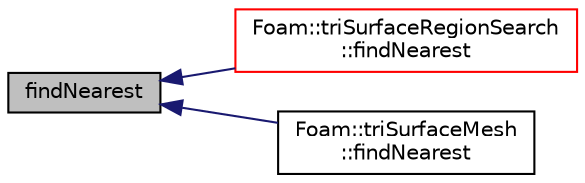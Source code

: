 digraph "findNearest"
{
  bgcolor="transparent";
  edge [fontname="Helvetica",fontsize="10",labelfontname="Helvetica",labelfontsize="10"];
  node [fontname="Helvetica",fontsize="10",shape=record];
  rankdir="LR";
  Node1 [label="findNearest",height=0.2,width=0.4,color="black", fillcolor="grey75", style="filled", fontcolor="black"];
  Node1 -> Node2 [dir="back",color="midnightblue",fontsize="10",style="solid",fontname="Helvetica"];
  Node2 [label="Foam::triSurfaceRegionSearch\l::findNearest",height=0.2,width=0.4,color="red",URL="$a02687.html#a69bcd34d73a8f4c3073df951738cfc2a",tooltip="Find the nearest point on the surface out of the regions. "];
  Node1 -> Node3 [dir="back",color="midnightblue",fontsize="10",style="solid",fontname="Helvetica"];
  Node3 [label="Foam::triSurfaceMesh\l::findNearest",height=0.2,width=0.4,color="black",URL="$a02683.html#ad64c821f48b189f0be09244ae2037fdc"];
}
